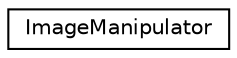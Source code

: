 digraph "Graphical Class Hierarchy"
{
 // LATEX_PDF_SIZE
  edge [fontname="Helvetica",fontsize="10",labelfontname="Helvetica",labelfontsize="10"];
  node [fontname="Helvetica",fontsize="10",shape=record];
  rankdir="LR";
  Node0 [label="ImageManipulator",height=0.2,width=0.4,color="black", fillcolor="white", style="filled",URL="$classImageManipulator.html",tooltip=" "];
}
